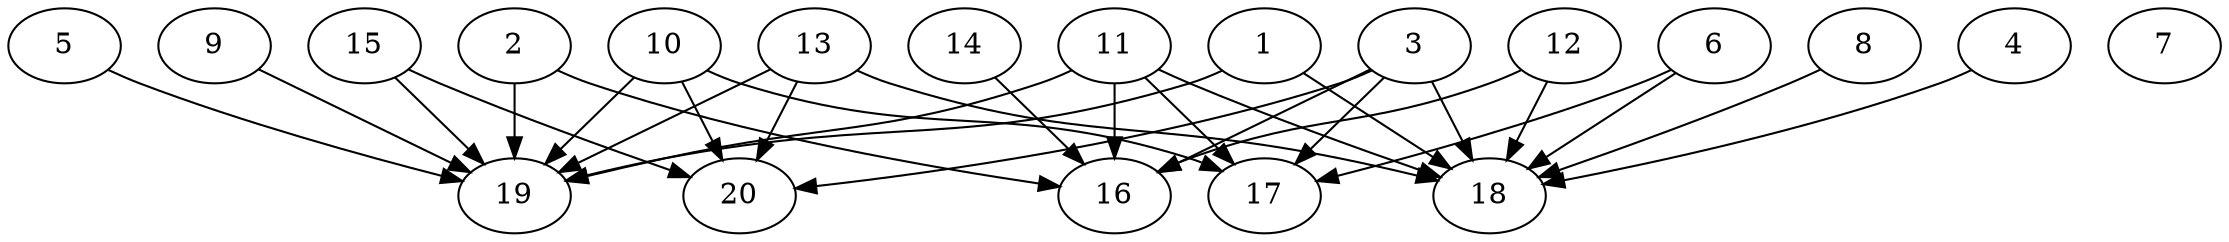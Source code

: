 // DAG automatically generated by daggen at Thu Oct  3 13:58:43 2019
// ./daggen --dot -n 20 --ccr 0.4 --fat 0.9 --regular 0.7 --density 0.9 --mindata 5242880 --maxdata 52428800 
digraph G {
  1 [size="13191680", alpha="0.10", expect_size="5276672"] 
  1 -> 18 [size ="5276672"]
  1 -> 19 [size ="5276672"]
  2 [size="69140480", alpha="0.05", expect_size="27656192"] 
  2 -> 16 [size ="27656192"]
  2 -> 19 [size ="27656192"]
  3 [size="58631680", alpha="0.13", expect_size="23452672"] 
  3 -> 16 [size ="23452672"]
  3 -> 17 [size ="23452672"]
  3 -> 18 [size ="23452672"]
  3 -> 20 [size ="23452672"]
  4 [size="107824640", alpha="0.04", expect_size="43129856"] 
  4 -> 18 [size ="43129856"]
  5 [size="89894400", alpha="0.03", expect_size="35957760"] 
  5 -> 19 [size ="35957760"]
  6 [size="87802880", alpha="0.13", expect_size="35121152"] 
  6 -> 17 [size ="35121152"]
  6 -> 18 [size ="35121152"]
  7 [size="85409280", alpha="0.01", expect_size="34163712"] 
  8 [size="72675840", alpha="0.17", expect_size="29070336"] 
  8 -> 18 [size ="29070336"]
  9 [size="91445760", alpha="0.05", expect_size="36578304"] 
  9 -> 19 [size ="36578304"]
  10 [size="17095680", alpha="0.19", expect_size="6838272"] 
  10 -> 17 [size ="6838272"]
  10 -> 19 [size ="6838272"]
  10 -> 20 [size ="6838272"]
  11 [size="33792000", alpha="0.08", expect_size="13516800"] 
  11 -> 16 [size ="13516800"]
  11 -> 17 [size ="13516800"]
  11 -> 18 [size ="13516800"]
  11 -> 19 [size ="13516800"]
  12 [size="90913280", alpha="0.07", expect_size="36365312"] 
  12 -> 16 [size ="36365312"]
  12 -> 18 [size ="36365312"]
  13 [size="122109440", alpha="0.06", expect_size="48843776"] 
  13 -> 18 [size ="48843776"]
  13 -> 19 [size ="48843776"]
  13 -> 20 [size ="48843776"]
  14 [size="80903680", alpha="0.09", expect_size="32361472"] 
  14 -> 16 [size ="32361472"]
  15 [size="103467520", alpha="0.05", expect_size="41387008"] 
  15 -> 19 [size ="41387008"]
  15 -> 20 [size ="41387008"]
  16 [size="119114240", alpha="0.13", expect_size="47645696"] 
  17 [size="79631360", alpha="0.12", expect_size="31852544"] 
  18 [size="82931200", alpha="0.05", expect_size="33172480"] 
  19 [size="66214400", alpha="0.03", expect_size="26485760"] 
  20 [size="97553920", alpha="0.11", expect_size="39021568"] 
}
